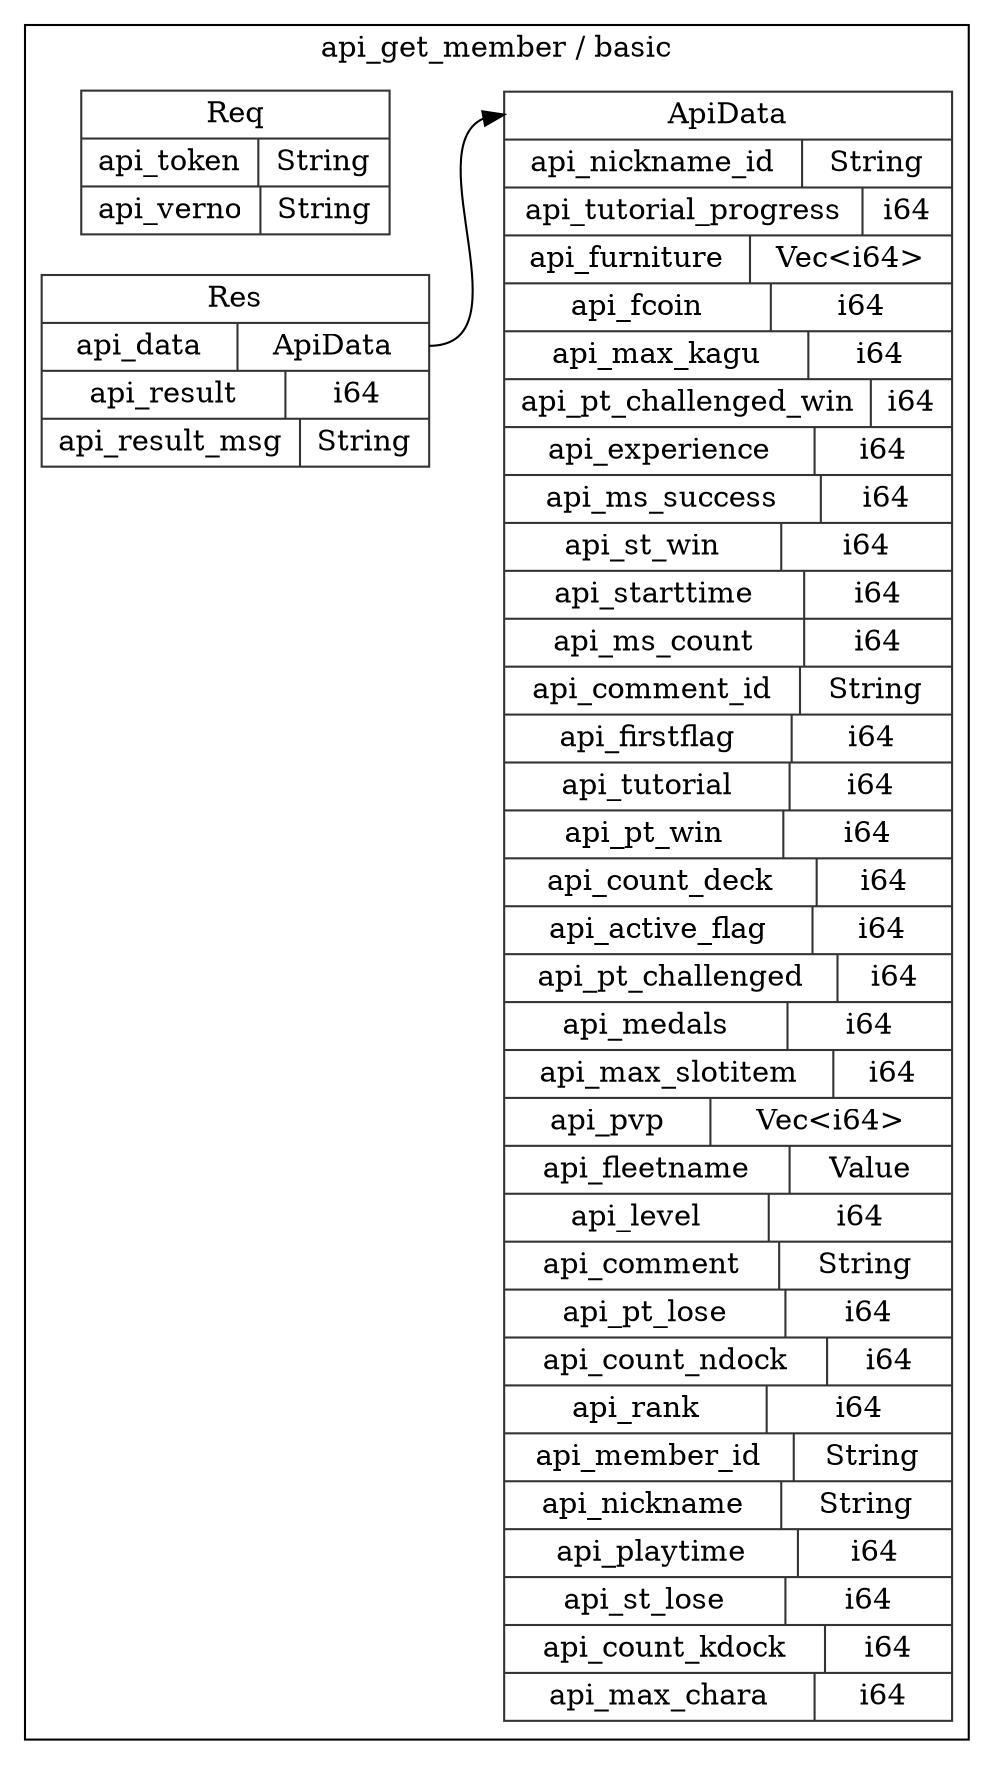digraph {
  rankdir=LR;
  subgraph cluster_0 {
    label="api_get_member / basic";
    node [style="filled", color=white, style="solid", color=gray20];
    api_get_member__basic__Req [label="<Req> Req  | { api_token | <api_token> String } | { api_verno | <api_verno> String }", shape=record];
    api_get_member__basic__ApiData [label="<ApiData> ApiData  | { api_nickname_id | <api_nickname_id> String } | { api_tutorial_progress | <api_tutorial_progress> i64 } | { api_furniture | <api_furniture> Vec\<i64\> } | { api_fcoin | <api_fcoin> i64 } | { api_max_kagu | <api_max_kagu> i64 } | { api_pt_challenged_win | <api_pt_challenged_win> i64 } | { api_experience | <api_experience> i64 } | { api_ms_success | <api_ms_success> i64 } | { api_st_win | <api_st_win> i64 } | { api_starttime | <api_starttime> i64 } | { api_ms_count | <api_ms_count> i64 } | { api_comment_id | <api_comment_id> String } | { api_firstflag | <api_firstflag> i64 } | { api_tutorial | <api_tutorial> i64 } | { api_pt_win | <api_pt_win> i64 } | { api_count_deck | <api_count_deck> i64 } | { api_active_flag | <api_active_flag> i64 } | { api_pt_challenged | <api_pt_challenged> i64 } | { api_medals | <api_medals> i64 } | { api_max_slotitem | <api_max_slotitem> i64 } | { api_pvp | <api_pvp> Vec\<i64\> } | { api_fleetname | <api_fleetname> Value } | { api_level | <api_level> i64 } | { api_comment | <api_comment> String } | { api_pt_lose | <api_pt_lose> i64 } | { api_count_ndock | <api_count_ndock> i64 } | { api_rank | <api_rank> i64 } | { api_member_id | <api_member_id> String } | { api_nickname | <api_nickname> String } | { api_playtime | <api_playtime> i64 } | { api_st_lose | <api_st_lose> i64 } | { api_count_kdock | <api_count_kdock> i64 } | { api_max_chara | <api_max_chara> i64 }", shape=record];
    api_get_member__basic__Res [label="<Res> Res  | { api_data | <api_data> ApiData } | { api_result | <api_result> i64 } | { api_result_msg | <api_result_msg> String }", shape=record];
    api_get_member__basic__Res:api_data:e -> api_get_member__basic__ApiData:ApiData:w;
  }
}
